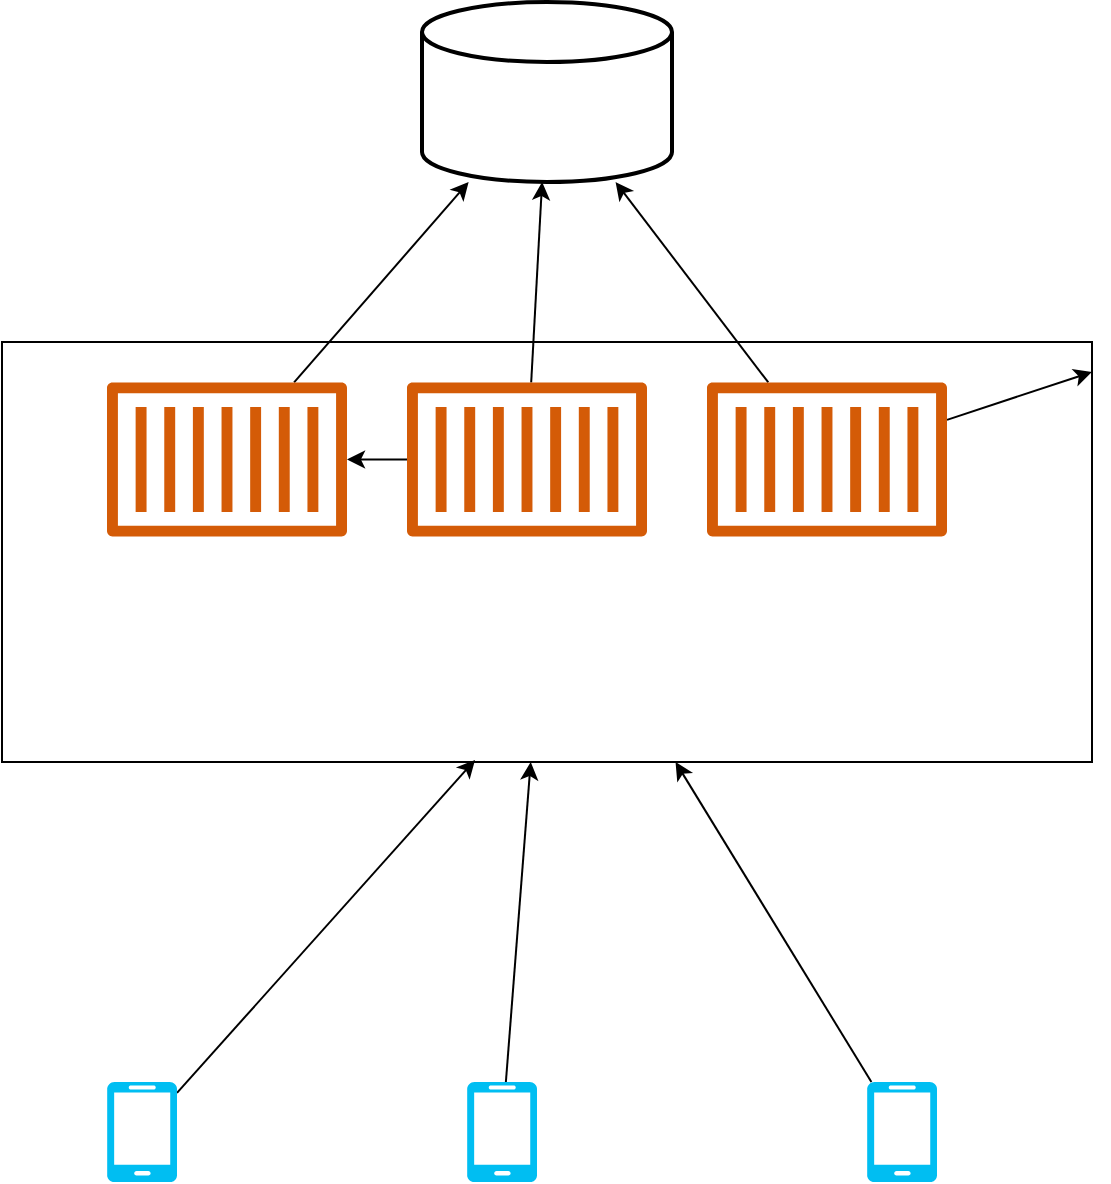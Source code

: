 <mxfile>
    <diagram id="lZeyi6Va3kGheQO_N0Hy" name="Page-1">
        <mxGraphModel dx="1614" dy="1099" grid="1" gridSize="10" guides="1" tooltips="1" connect="1" arrows="1" fold="1" page="1" pageScale="1" pageWidth="850" pageHeight="1100" math="0" shadow="0">
            <root>
                <mxCell id="0"/>
                <mxCell id="1" parent="0"/>
                <mxCell id="9" style="edgeStyle=none;html=1;fontColor=#FFFFFF;" parent="1" source="3" target="8" edge="1">
                    <mxGeometry relative="1" as="geometry"/>
                </mxCell>
                <mxCell id="3" value="&lt;font color=&quot;#ffffff&quot;&gt;ECS API &lt;br&gt;Java (Spring Boot&lt;br&gt;&lt;/font&gt;" style="sketch=0;outlineConnect=0;fontColor=#232F3E;gradientColor=none;fillColor=#D45B07;strokeColor=none;dashed=0;verticalLabelPosition=bottom;verticalAlign=top;align=center;html=1;fontSize=12;fontStyle=0;aspect=fixed;pointerEvents=1;shape=mxgraph.aws4.container_1;" parent="1" vertex="1">
                    <mxGeometry x="162.5" y="220" width="120" height="77.5" as="geometry"/>
                </mxCell>
                <mxCell id="10" style="edgeStyle=none;html=1;fontColor=#FFFFFF;" parent="1" source="4" target="8" edge="1">
                    <mxGeometry relative="1" as="geometry"/>
                </mxCell>
                <mxCell id="19" value="" style="edgeStyle=none;html=1;" edge="1" parent="1" source="4" target="3">
                    <mxGeometry relative="1" as="geometry"/>
                </mxCell>
                <mxCell id="4" value="&lt;font color=&quot;#ffffff&quot;&gt;ECS API &lt;br&gt;Java (Spring Boot&lt;br&gt;&lt;/font&gt;" style="sketch=0;outlineConnect=0;fontColor=#232F3E;gradientColor=none;fillColor=#D45B07;strokeColor=none;dashed=0;verticalLabelPosition=bottom;verticalAlign=top;align=center;html=1;fontSize=12;fontStyle=0;aspect=fixed;pointerEvents=1;shape=mxgraph.aws4.container_1;" parent="1" vertex="1">
                    <mxGeometry x="312.5" y="220" width="120" height="77.5" as="geometry"/>
                </mxCell>
                <mxCell id="11" style="edgeStyle=none;html=1;fontColor=#FFFFFF;" parent="1" source="5" target="8" edge="1">
                    <mxGeometry relative="1" as="geometry"/>
                </mxCell>
                <mxCell id="20" value="" style="edgeStyle=none;html=1;" edge="1" parent="1" source="5" target="7">
                    <mxGeometry relative="1" as="geometry"/>
                </mxCell>
                <mxCell id="5" value="&lt;font color=&quot;#ffffff&quot;&gt;ECS &lt;br&gt;API &lt;br&gt;Java (Spring Boot&lt;br&gt;&lt;/font&gt;" style="sketch=0;outlineConnect=0;fontColor=#232F3E;gradientColor=none;fillColor=#D45B07;strokeColor=none;dashed=0;verticalLabelPosition=bottom;verticalAlign=top;align=center;html=1;fontSize=12;fontStyle=0;aspect=fixed;pointerEvents=1;shape=mxgraph.aws4.container_1;" parent="1" vertex="1">
                    <mxGeometry x="462.5" y="220" width="120" height="77.5" as="geometry"/>
                </mxCell>
                <mxCell id="7" value="Load Balancer" style="whiteSpace=wrap;html=1;fontColor=#FFFFFF;fillColor=none;verticalAlign=bottom;fontSize=19;" parent="1" vertex="1">
                    <mxGeometry x="110" y="200" width="545" height="210" as="geometry"/>
                </mxCell>
                <mxCell id="8" value="PostgreSQL" style="strokeWidth=2;html=1;shape=mxgraph.flowchart.database;whiteSpace=wrap;sketch=0;fontColor=#FFFFFF;fillColor=none;" parent="1" vertex="1">
                    <mxGeometry x="320" y="30" width="125" height="90" as="geometry"/>
                </mxCell>
                <mxCell id="14" style="edgeStyle=none;html=1;entryX=0.434;entryY=0.995;entryDx=0;entryDy=0;entryPerimeter=0;fontColor=#FFFFFF;" parent="1" source="12" target="7" edge="1">
                    <mxGeometry relative="1" as="geometry"/>
                </mxCell>
                <mxCell id="12" value="" style="verticalLabelPosition=bottom;html=1;verticalAlign=top;align=center;strokeColor=none;fillColor=#00BEF2;shape=mxgraph.azure.mobile;pointerEvents=1;sketch=0;fontColor=#FFFFFF;fontStyle=1" parent="1" vertex="1">
                    <mxGeometry x="162.5" y="570" width="35" height="50" as="geometry"/>
                </mxCell>
                <mxCell id="17" style="edgeStyle=none;html=1;fontColor=#FFFFFF;" parent="1" source="15" target="7" edge="1">
                    <mxGeometry relative="1" as="geometry"/>
                </mxCell>
                <mxCell id="15" value="" style="verticalLabelPosition=bottom;html=1;verticalAlign=top;align=center;strokeColor=none;fillColor=#00BEF2;shape=mxgraph.azure.mobile;pointerEvents=1;sketch=0;fontColor=#FFFFFF;fontStyle=1" parent="1" vertex="1">
                    <mxGeometry x="342.5" y="570" width="35" height="50" as="geometry"/>
                </mxCell>
                <mxCell id="18" style="edgeStyle=none;html=1;fontColor=#FFFFFF;" parent="1" source="16" target="7" edge="1">
                    <mxGeometry relative="1" as="geometry"/>
                </mxCell>
                <mxCell id="16" value="" style="verticalLabelPosition=bottom;html=1;verticalAlign=top;align=center;strokeColor=none;fillColor=#00BEF2;shape=mxgraph.azure.mobile;pointerEvents=1;sketch=0;fontColor=#FFFFFF;fontStyle=1" parent="1" vertex="1">
                    <mxGeometry x="542.5" y="570" width="35" height="50" as="geometry"/>
                </mxCell>
            </root>
        </mxGraphModel>
    </diagram>
</mxfile>